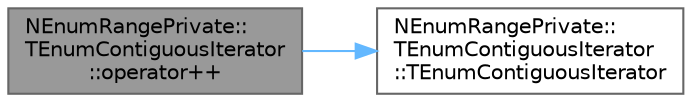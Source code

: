 digraph "NEnumRangePrivate::TEnumContiguousIterator::operator++"
{
 // INTERACTIVE_SVG=YES
 // LATEX_PDF_SIZE
  bgcolor="transparent";
  edge [fontname=Helvetica,fontsize=10,labelfontname=Helvetica,labelfontsize=10];
  node [fontname=Helvetica,fontsize=10,shape=box,height=0.2,width=0.4];
  rankdir="LR";
  Node1 [id="Node000001",label="NEnumRangePrivate::\lTEnumContiguousIterator\l::operator++",height=0.2,width=0.4,color="gray40", fillcolor="grey60", style="filled", fontcolor="black",tooltip=" "];
  Node1 -> Node2 [id="edge1_Node000001_Node000002",color="steelblue1",style="solid",tooltip=" "];
  Node2 [id="Node000002",label="NEnumRangePrivate::\lTEnumContiguousIterator\l::TEnumContiguousIterator",height=0.2,width=0.4,color="grey40", fillcolor="white", style="filled",URL="$df/d9e/structNEnumRangePrivate_1_1TEnumContiguousIterator.html#affce042e27330babe5a58ce7dbccf053",tooltip=" "];
}
